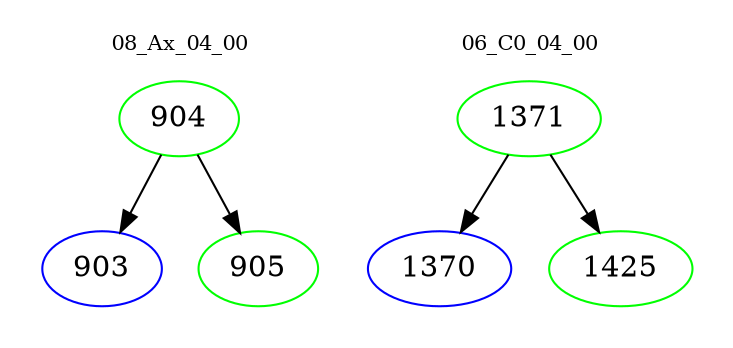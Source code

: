 digraph{
subgraph cluster_0 {
color = white
label = "08_Ax_04_00";
fontsize=10;
T0_904 [label="904", color="green"]
T0_904 -> T0_903 [color="black"]
T0_903 [label="903", color="blue"]
T0_904 -> T0_905 [color="black"]
T0_905 [label="905", color="green"]
}
subgraph cluster_1 {
color = white
label = "06_C0_04_00";
fontsize=10;
T1_1371 [label="1371", color="green"]
T1_1371 -> T1_1370 [color="black"]
T1_1370 [label="1370", color="blue"]
T1_1371 -> T1_1425 [color="black"]
T1_1425 [label="1425", color="green"]
}
}
